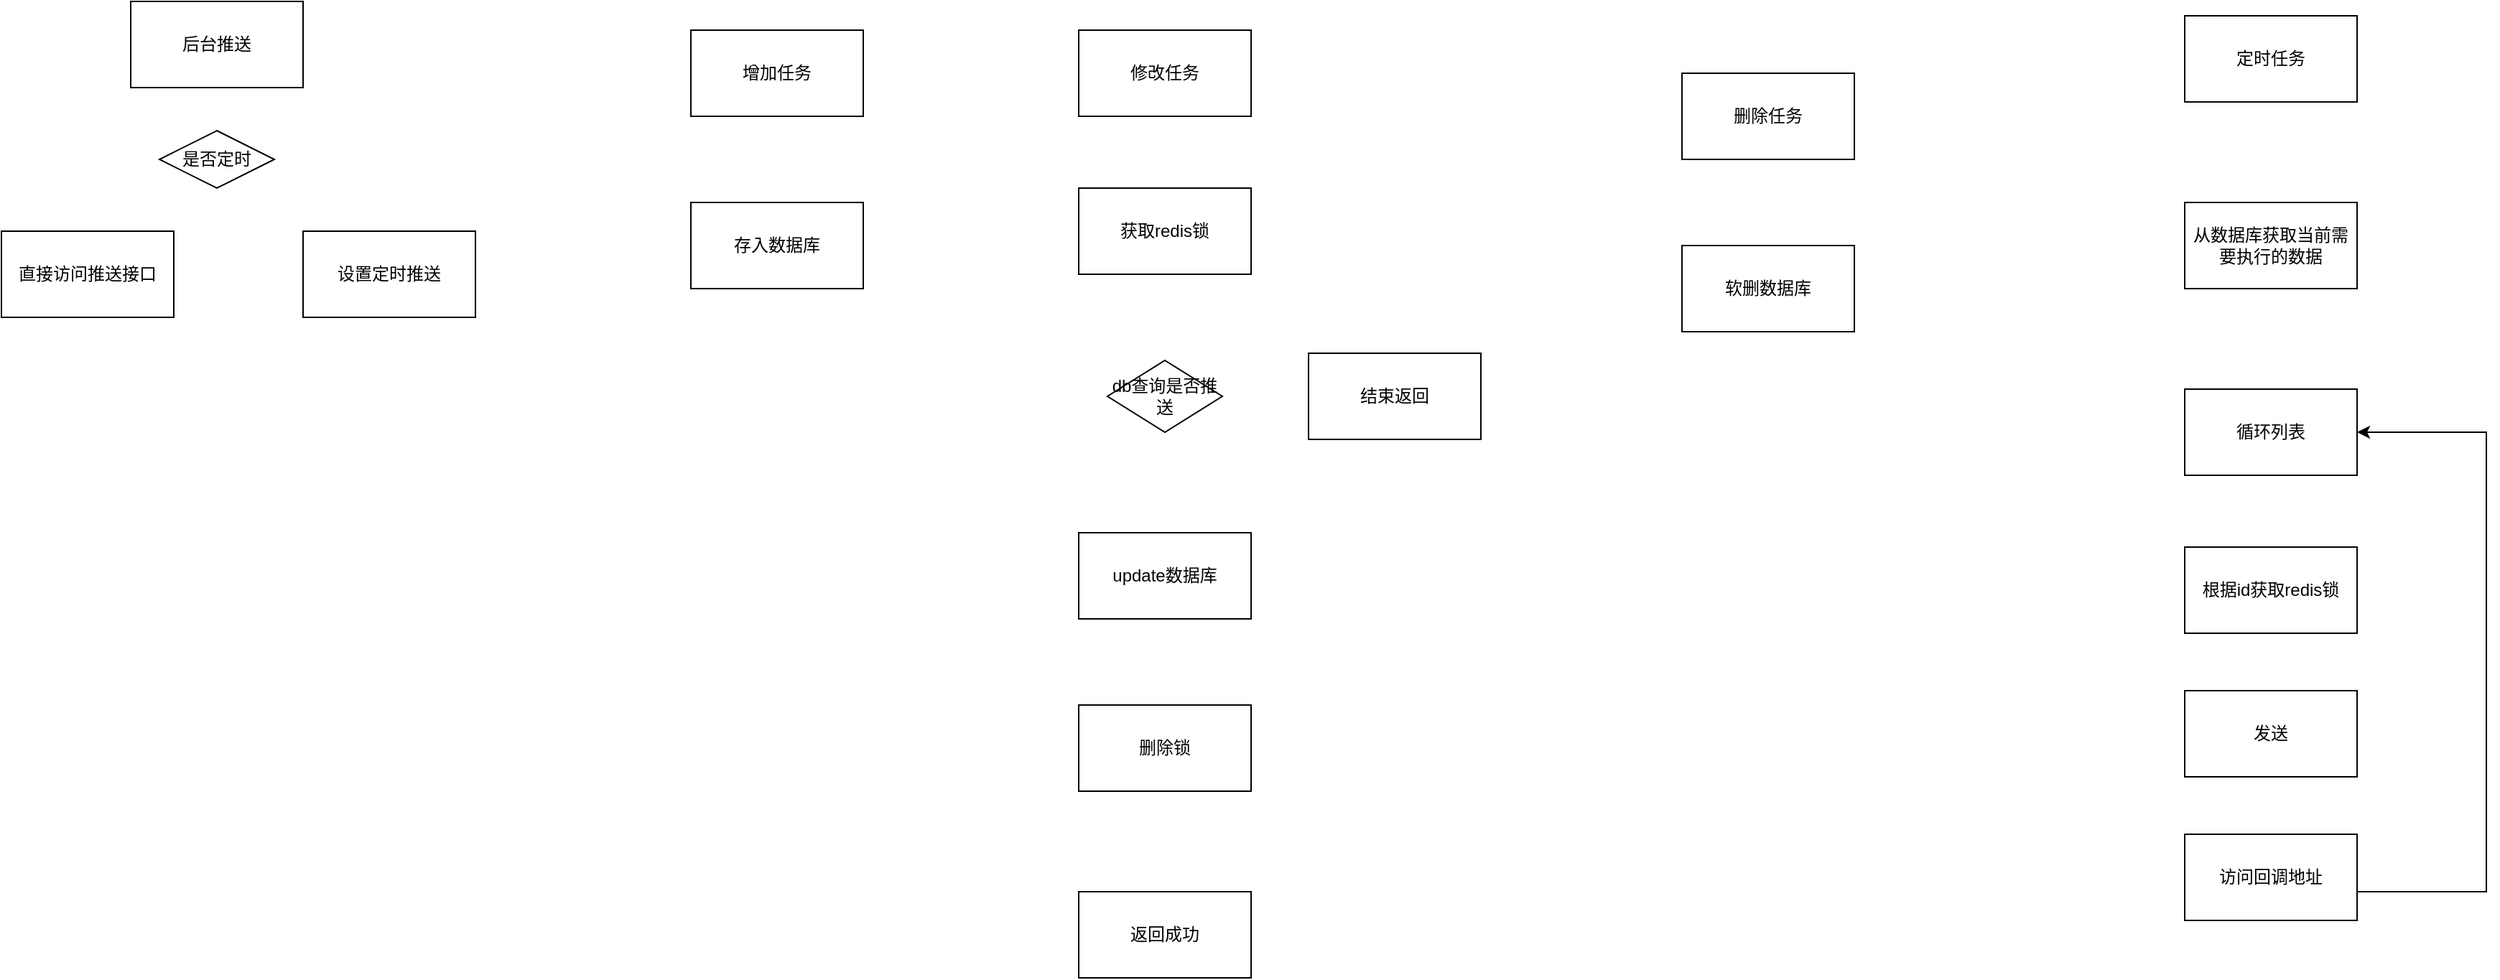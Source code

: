 <mxfile version="14.4.4" type="github">
  <diagram id="CojYsEq6J5Tc0MAuRY-2" name="Page-1">
    <mxGraphModel dx="1422" dy="762" grid="1" gridSize="10" guides="1" tooltips="1" connect="1" arrows="1" fold="1" page="1" pageScale="1" pageWidth="827" pageHeight="1169" math="0" shadow="0">
      <root>
        <mxCell id="0" />
        <mxCell id="1" parent="0" />
        <mxCell id="euQNAumdBL3FPEThwucR-1" value="后台推送" style="rounded=0;whiteSpace=wrap;html=1;" vertex="1" parent="1">
          <mxGeometry x="200" y="150" width="120" height="60" as="geometry" />
        </mxCell>
        <mxCell id="euQNAumdBL3FPEThwucR-3" value="是否定时" style="rhombus;whiteSpace=wrap;html=1;" vertex="1" parent="1">
          <mxGeometry x="220" y="240" width="80" height="40" as="geometry" />
        </mxCell>
        <mxCell id="euQNAumdBL3FPEThwucR-4" value="设置定时推送" style="rounded=0;whiteSpace=wrap;html=1;" vertex="1" parent="1">
          <mxGeometry x="320" y="310" width="120" height="60" as="geometry" />
        </mxCell>
        <mxCell id="euQNAumdBL3FPEThwucR-6" value="增加任务" style="rounded=0;whiteSpace=wrap;html=1;" vertex="1" parent="1">
          <mxGeometry x="590" y="170" width="120" height="60" as="geometry" />
        </mxCell>
        <mxCell id="euQNAumdBL3FPEThwucR-7" value="存入数据库" style="rounded=0;whiteSpace=wrap;html=1;" vertex="1" parent="1">
          <mxGeometry x="590" y="290" width="120" height="60" as="geometry" />
        </mxCell>
        <mxCell id="euQNAumdBL3FPEThwucR-8" value="修改任务" style="rounded=0;whiteSpace=wrap;html=1;" vertex="1" parent="1">
          <mxGeometry x="860" y="170" width="120" height="60" as="geometry" />
        </mxCell>
        <mxCell id="euQNAumdBL3FPEThwucR-9" value="update数据库" style="rounded=0;whiteSpace=wrap;html=1;" vertex="1" parent="1">
          <mxGeometry x="860" y="520" width="120" height="60" as="geometry" />
        </mxCell>
        <mxCell id="euQNAumdBL3FPEThwucR-10" value="删除任务" style="rounded=0;whiteSpace=wrap;html=1;" vertex="1" parent="1">
          <mxGeometry x="1280" y="200" width="120" height="60" as="geometry" />
        </mxCell>
        <mxCell id="euQNAumdBL3FPEThwucR-11" value="软删数据库" style="rounded=0;whiteSpace=wrap;html=1;" vertex="1" parent="1">
          <mxGeometry x="1280" y="320" width="120" height="60" as="geometry" />
        </mxCell>
        <mxCell id="euQNAumdBL3FPEThwucR-12" value="定时任务" style="rounded=0;whiteSpace=wrap;html=1;" vertex="1" parent="1">
          <mxGeometry x="1630" y="160" width="120" height="60" as="geometry" />
        </mxCell>
        <mxCell id="euQNAumdBL3FPEThwucR-13" value="从数据库获取当前需要执行的数据" style="rounded=0;whiteSpace=wrap;html=1;" vertex="1" parent="1">
          <mxGeometry x="1630" y="290" width="120" height="60" as="geometry" />
        </mxCell>
        <mxCell id="euQNAumdBL3FPEThwucR-14" value="循环列表" style="rounded=0;whiteSpace=wrap;html=1;" vertex="1" parent="1">
          <mxGeometry x="1630" y="420" width="120" height="60" as="geometry" />
        </mxCell>
        <mxCell id="euQNAumdBL3FPEThwucR-15" value="根据id获取redis锁" style="rounded=0;whiteSpace=wrap;html=1;" vertex="1" parent="1">
          <mxGeometry x="1630" y="530" width="120" height="60" as="geometry" />
        </mxCell>
        <mxCell id="euQNAumdBL3FPEThwucR-16" value="发送" style="rounded=0;whiteSpace=wrap;html=1;" vertex="1" parent="1">
          <mxGeometry x="1630" y="630" width="120" height="60" as="geometry" />
        </mxCell>
        <mxCell id="euQNAumdBL3FPEThwucR-18" style="edgeStyle=orthogonalEdgeStyle;rounded=0;orthogonalLoop=1;jettySize=auto;html=1;entryX=1;entryY=0.5;entryDx=0;entryDy=0;" edge="1" parent="1" source="euQNAumdBL3FPEThwucR-17" target="euQNAumdBL3FPEThwucR-14">
          <mxGeometry relative="1" as="geometry">
            <Array as="points">
              <mxPoint x="1840" y="770" />
              <mxPoint x="1840" y="450" />
            </Array>
          </mxGeometry>
        </mxCell>
        <mxCell id="euQNAumdBL3FPEThwucR-17" value="访问回调地址" style="rounded=0;whiteSpace=wrap;html=1;" vertex="1" parent="1">
          <mxGeometry x="1630" y="730" width="120" height="60" as="geometry" />
        </mxCell>
        <mxCell id="euQNAumdBL3FPEThwucR-19" value="获取redis锁" style="rounded=0;whiteSpace=wrap;html=1;" vertex="1" parent="1">
          <mxGeometry x="860" y="280" width="120" height="60" as="geometry" />
        </mxCell>
        <mxCell id="euQNAumdBL3FPEThwucR-21" value="db查询是否推送" style="rhombus;whiteSpace=wrap;html=1;" vertex="1" parent="1">
          <mxGeometry x="880" y="400" width="80" height="50" as="geometry" />
        </mxCell>
        <mxCell id="euQNAumdBL3FPEThwucR-22" value="结束返回" style="rounded=0;whiteSpace=wrap;html=1;" vertex="1" parent="1">
          <mxGeometry x="1020" y="395" width="120" height="60" as="geometry" />
        </mxCell>
        <mxCell id="euQNAumdBL3FPEThwucR-23" value="删除锁" style="rounded=0;whiteSpace=wrap;html=1;" vertex="1" parent="1">
          <mxGeometry x="860" y="640" width="120" height="60" as="geometry" />
        </mxCell>
        <mxCell id="euQNAumdBL3FPEThwucR-24" value="返回成功" style="rounded=0;whiteSpace=wrap;html=1;" vertex="1" parent="1">
          <mxGeometry x="860" y="770" width="120" height="60" as="geometry" />
        </mxCell>
        <mxCell id="euQNAumdBL3FPEThwucR-25" value="直接访问推送接口" style="rounded=0;whiteSpace=wrap;html=1;" vertex="1" parent="1">
          <mxGeometry x="110" y="310" width="120" height="60" as="geometry" />
        </mxCell>
      </root>
    </mxGraphModel>
  </diagram>
</mxfile>
